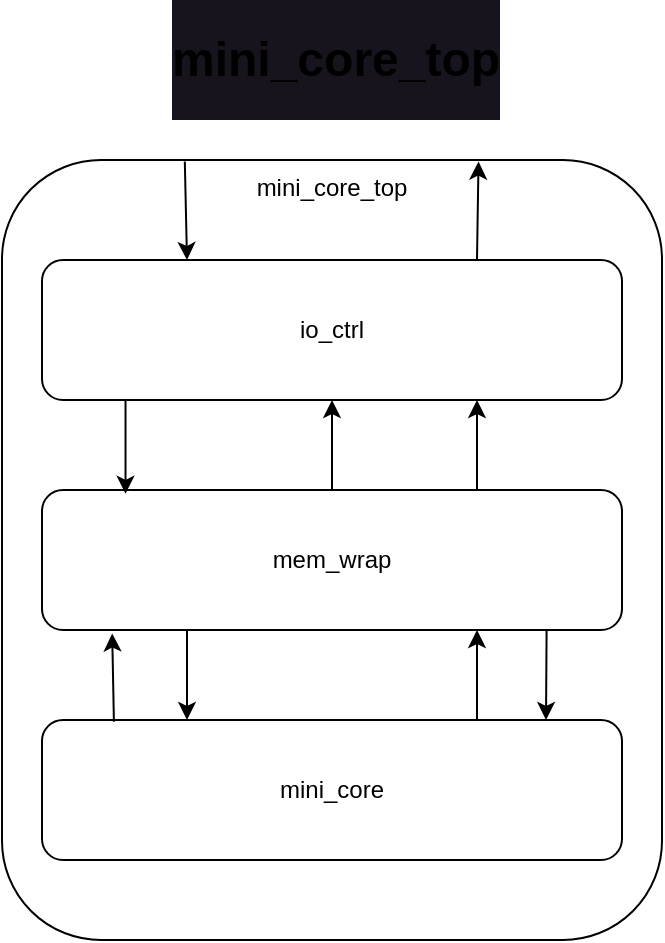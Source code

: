 <mxfile>
    <diagram id="YKdvv05w4KDAUPQBwIsd" name="mini_core_top">
        <mxGraphModel dx="545" dy="455" grid="1" gridSize="10" guides="1" tooltips="1" connect="1" arrows="1" fold="1" page="1" pageScale="1" pageWidth="850" pageHeight="1100" background="none" math="0" shadow="0">
            <root>
                <mxCell id="0"/>
                <mxCell id="1" parent="0"/>
                <UserObject label="&lt;div style=&quot;&quot;&gt;mini_core_top&lt;/div&gt;" hedietLinkedDataV1_path="../../source/mini_core/mini_core_top.sv" id="14">
                    <mxCell style="rounded=1;whiteSpace=wrap;html=1;align=center;verticalAlign=top;" parent="1" vertex="1">
                        <mxGeometry x="260" y="130" width="330" height="390" as="geometry"/>
                    </mxCell>
                </UserObject>
                <mxCell id="29" style="edgeStyle=none;html=1;exitX=0.277;exitY=0.002;exitDx=0;exitDy=0;entryX=0.25;entryY=0;entryDx=0;entryDy=0;exitPerimeter=0;" parent="1" source="14" target="13" edge="1">
                    <mxGeometry relative="1" as="geometry"/>
                </mxCell>
                <mxCell id="23" style="edgeStyle=none;html=1;exitX=0.75;exitY=0;exitDx=0;exitDy=0;entryX=0.75;entryY=1;entryDx=0;entryDy=0;" parent="1" source="11" target="12" edge="1">
                    <mxGeometry relative="1" as="geometry"/>
                </mxCell>
                <UserObject label="mini_core" link="data:page/id,yMYKsYV2CRwJ0KZ0rtiw" hedietLinkedDataV1_path="../../source/mini_core/mini_core_top.sv" hedietLinkedDataV1_symbol="mini_core" id="11">
                    <mxCell style="rounded=1;whiteSpace=wrap;html=1;" parent="1" vertex="1">
                        <mxGeometry x="280" y="410" width="290" height="70" as="geometry"/>
                    </mxCell>
                </UserObject>
                <mxCell id="21" style="edgeStyle=none;html=1;exitX=0.25;exitY=1;exitDx=0;exitDy=0;entryX=0.25;entryY=0;entryDx=0;entryDy=0;" parent="1" source="12" target="11" edge="1">
                    <mxGeometry relative="1" as="geometry"/>
                </mxCell>
                <mxCell id="24" style="edgeStyle=none;html=1;exitX=0.87;exitY=1.001;exitDx=0;exitDy=0;exitPerimeter=0;" parent="1" source="12" edge="1">
                    <mxGeometry relative="1" as="geometry">
                        <mxPoint x="532" y="365" as="sourcePoint"/>
                        <mxPoint x="532" y="410" as="targetPoint"/>
                    </mxGeometry>
                </mxCell>
                <mxCell id="27" style="edgeStyle=none;html=1;exitX=0.75;exitY=0;exitDx=0;exitDy=0;entryX=0.75;entryY=1;entryDx=0;entryDy=0;" parent="1" source="12" target="13" edge="1">
                    <mxGeometry relative="1" as="geometry"/>
                </mxCell>
                <mxCell id="28" style="edgeStyle=none;html=1;exitX=0.5;exitY=0;exitDx=0;exitDy=0;entryX=0.5;entryY=1;entryDx=0;entryDy=0;" parent="1" source="12" target="13" edge="1">
                    <mxGeometry relative="1" as="geometry"/>
                </mxCell>
                <object label="mem_wrap" hedietLinkedDataV1_path="../../source/mini_core/mini_core_top.sv" hedietLinkedDataV1_symbol="mini_mem_wrap" id="12">
                    <mxCell style="rounded=1;whiteSpace=wrap;html=1;" parent="1" vertex="1">
                        <mxGeometry x="280" y="295" width="290" height="70" as="geometry"/>
                    </mxCell>
                </object>
                <mxCell id="26" style="edgeStyle=none;html=1;entryX=0.144;entryY=0.027;entryDx=0;entryDy=0;exitX=0.144;exitY=1.004;exitDx=0;exitDy=0;exitPerimeter=0;entryPerimeter=0;" parent="1" source="13" target="12" edge="1">
                    <mxGeometry relative="1" as="geometry">
                        <mxPoint x="322.5" y="250" as="sourcePoint"/>
                        <mxPoint x="322.5" y="295" as="targetPoint"/>
                    </mxGeometry>
                </mxCell>
                <mxCell id="30" style="edgeStyle=none;html=1;exitX=0.75;exitY=0;exitDx=0;exitDy=0;entryX=0.722;entryY=0.002;entryDx=0;entryDy=0;entryPerimeter=0;" parent="1" source="13" target="14" edge="1">
                    <mxGeometry relative="1" as="geometry"/>
                </mxCell>
                <mxCell id="13" value="io_ctrl" style="rounded=1;whiteSpace=wrap;html=1;" parent="1" vertex="1">
                    <mxGeometry x="280" y="180" width="290" height="70" as="geometry"/>
                </mxCell>
                <mxCell id="25" style="edgeStyle=none;html=1;exitX=0.124;exitY=0.012;exitDx=0;exitDy=0;entryX=0.121;entryY=1.025;entryDx=0;entryDy=0;entryPerimeter=0;exitPerimeter=0;" parent="1" source="11" target="12" edge="1">
                    <mxGeometry relative="1" as="geometry">
                        <mxPoint x="482.5" y="415" as="sourcePoint"/>
                        <mxPoint x="482.5" y="370" as="targetPoint"/>
                    </mxGeometry>
                </mxCell>
                <mxCell id="fcm0JTpcQdwlod8-AqyA-30" value="&lt;h1&gt;mini_core_top&lt;/h1&gt;" style="text;html=1;strokeColor=none;fillColor=none;spacing=5;spacingTop=-20;whiteSpace=wrap;overflow=hidden;rounded=0;labelBackgroundColor=#18141D;" parent="1" vertex="1">
                    <mxGeometry x="340" y="60" width="190" height="50" as="geometry"/>
                </mxCell>
            </root>
        </mxGraphModel>
    </diagram>
    <diagram id="yMYKsYV2CRwJ0KZ0rtiw" name="mini_core">
        <mxGraphModel dx="545" dy="455" grid="1" gridSize="10" guides="1" tooltips="1" connect="1" arrows="1" fold="1" page="1" pageScale="1" pageWidth="850" pageHeight="1100" background="none" math="0" shadow="0">
            <root>
                <mxCell id="0"/>
                <mxCell id="1" parent="0"/>
                <mxCell id="RbBIWwb7x5zN7ZK9Y70G-1" value="&lt;div style=&quot;&quot;&gt;#mini_core&lt;/div&gt;" style="rounded=1;whiteSpace=wrap;html=1;align=center;verticalAlign=top;" parent="1" vertex="1">
                    <mxGeometry x="100" y="110" width="580" height="300" as="geometry"/>
                </mxCell>
                <mxCell id="RbBIWwb7x5zN7ZK9Y70G-3" value="&lt;div style=&quot;&quot;&gt;decode&lt;/div&gt;" style="rounded=1;whiteSpace=wrap;html=1;align=center;verticalAlign=top;" parent="1" vertex="1">
                    <mxGeometry x="230" y="230" width="90" height="170" as="geometry"/>
                </mxCell>
                <mxCell id="RbBIWwb7x5zN7ZK9Y70G-4" value="&lt;div style=&quot;&quot;&gt;execute&lt;/div&gt;" style="rounded=1;whiteSpace=wrap;html=1;align=center;verticalAlign=top;" parent="1" vertex="1">
                    <mxGeometry x="335" y="230" width="90" height="170" as="geometry"/>
                </mxCell>
                <UserObject label="&lt;div style=&quot;&quot;&gt;fetch&lt;/div&gt;" id="RbBIWwb7x5zN7ZK9Y70G-5">
                    <mxCell style="rounded=1;whiteSpace=wrap;html=1;align=center;verticalAlign=top;" parent="1" vertex="1">
                        <mxGeometry x="130" y="230" width="90" height="170" as="geometry"/>
                    </mxCell>
                </UserObject>
                <mxCell id="RbBIWwb7x5zN7ZK9Y70G-6" value="&lt;div style=&quot;&quot;&gt;mem_access&lt;/div&gt;" style="rounded=1;whiteSpace=wrap;html=1;align=center;verticalAlign=top;" parent="1" vertex="1">
                    <mxGeometry x="440" y="230" width="90" height="170" as="geometry"/>
                </mxCell>
                <mxCell id="RbBIWwb7x5zN7ZK9Y70G-7" value="&lt;div style=&quot;&quot;&gt;wr_back&lt;/div&gt;" style="rounded=1;whiteSpace=wrap;html=1;align=center;verticalAlign=top;" parent="1" vertex="1">
                    <mxGeometry x="550" y="230" width="90" height="170" as="geometry"/>
                </mxCell>
                <mxCell id="0pI3UCUMWnOChNHo2n15-1" value="&lt;h1&gt;mini_core&lt;/h1&gt;" style="text;html=1;strokeColor=none;fillColor=none;spacing=5;spacingTop=-20;whiteSpace=wrap;overflow=hidden;rounded=0;labelBackgroundColor=#18141D;" parent="1" vertex="1">
                    <mxGeometry x="322.5" y="20" width="135" height="40" as="geometry"/>
                </mxCell>
            </root>
        </mxGraphModel>
    </diagram>
    <diagram id="epdJzMUNwXPXIQj0w6-i" name="fabric">
        <mxGraphModel dx="545" dy="455" grid="1" gridSize="10" guides="1" tooltips="1" connect="1" arrows="1" fold="1" page="1" pageScale="1" pageWidth="850" pageHeight="1100" math="0" shadow="0">
            <root>
                <mxCell id="0"/>
                <mxCell id="1" parent="0"/>
            </root>
        </mxGraphModel>
    </diagram>
    <diagram id="RxsrAjMaPrElbOpgNKDO" name="big_core_top">
        <mxGraphModel dx="922" dy="426" grid="1" gridSize="10" guides="1" tooltips="1" connect="1" arrows="1" fold="1" page="1" pageScale="1" pageWidth="850" pageHeight="1100" math="0" shadow="0">
            <root>
                <mxCell id="0"/>
                <mxCell id="1" parent="0"/>
            </root>
        </mxGraphModel>
    </diagram>
    <diagram id="XC62MlED3ZfeMSzVem0h" name="big_core">
        <mxGraphModel dx="922" dy="426" grid="1" gridSize="10" guides="1" tooltips="1" connect="1" arrows="1" fold="1" page="1" pageScale="1" pageWidth="850" pageHeight="1100" math="0" shadow="0">
            <root>
                <mxCell id="0"/>
                <mxCell id="1" parent="0"/>
            </root>
        </mxGraphModel>
    </diagram>
</mxfile>